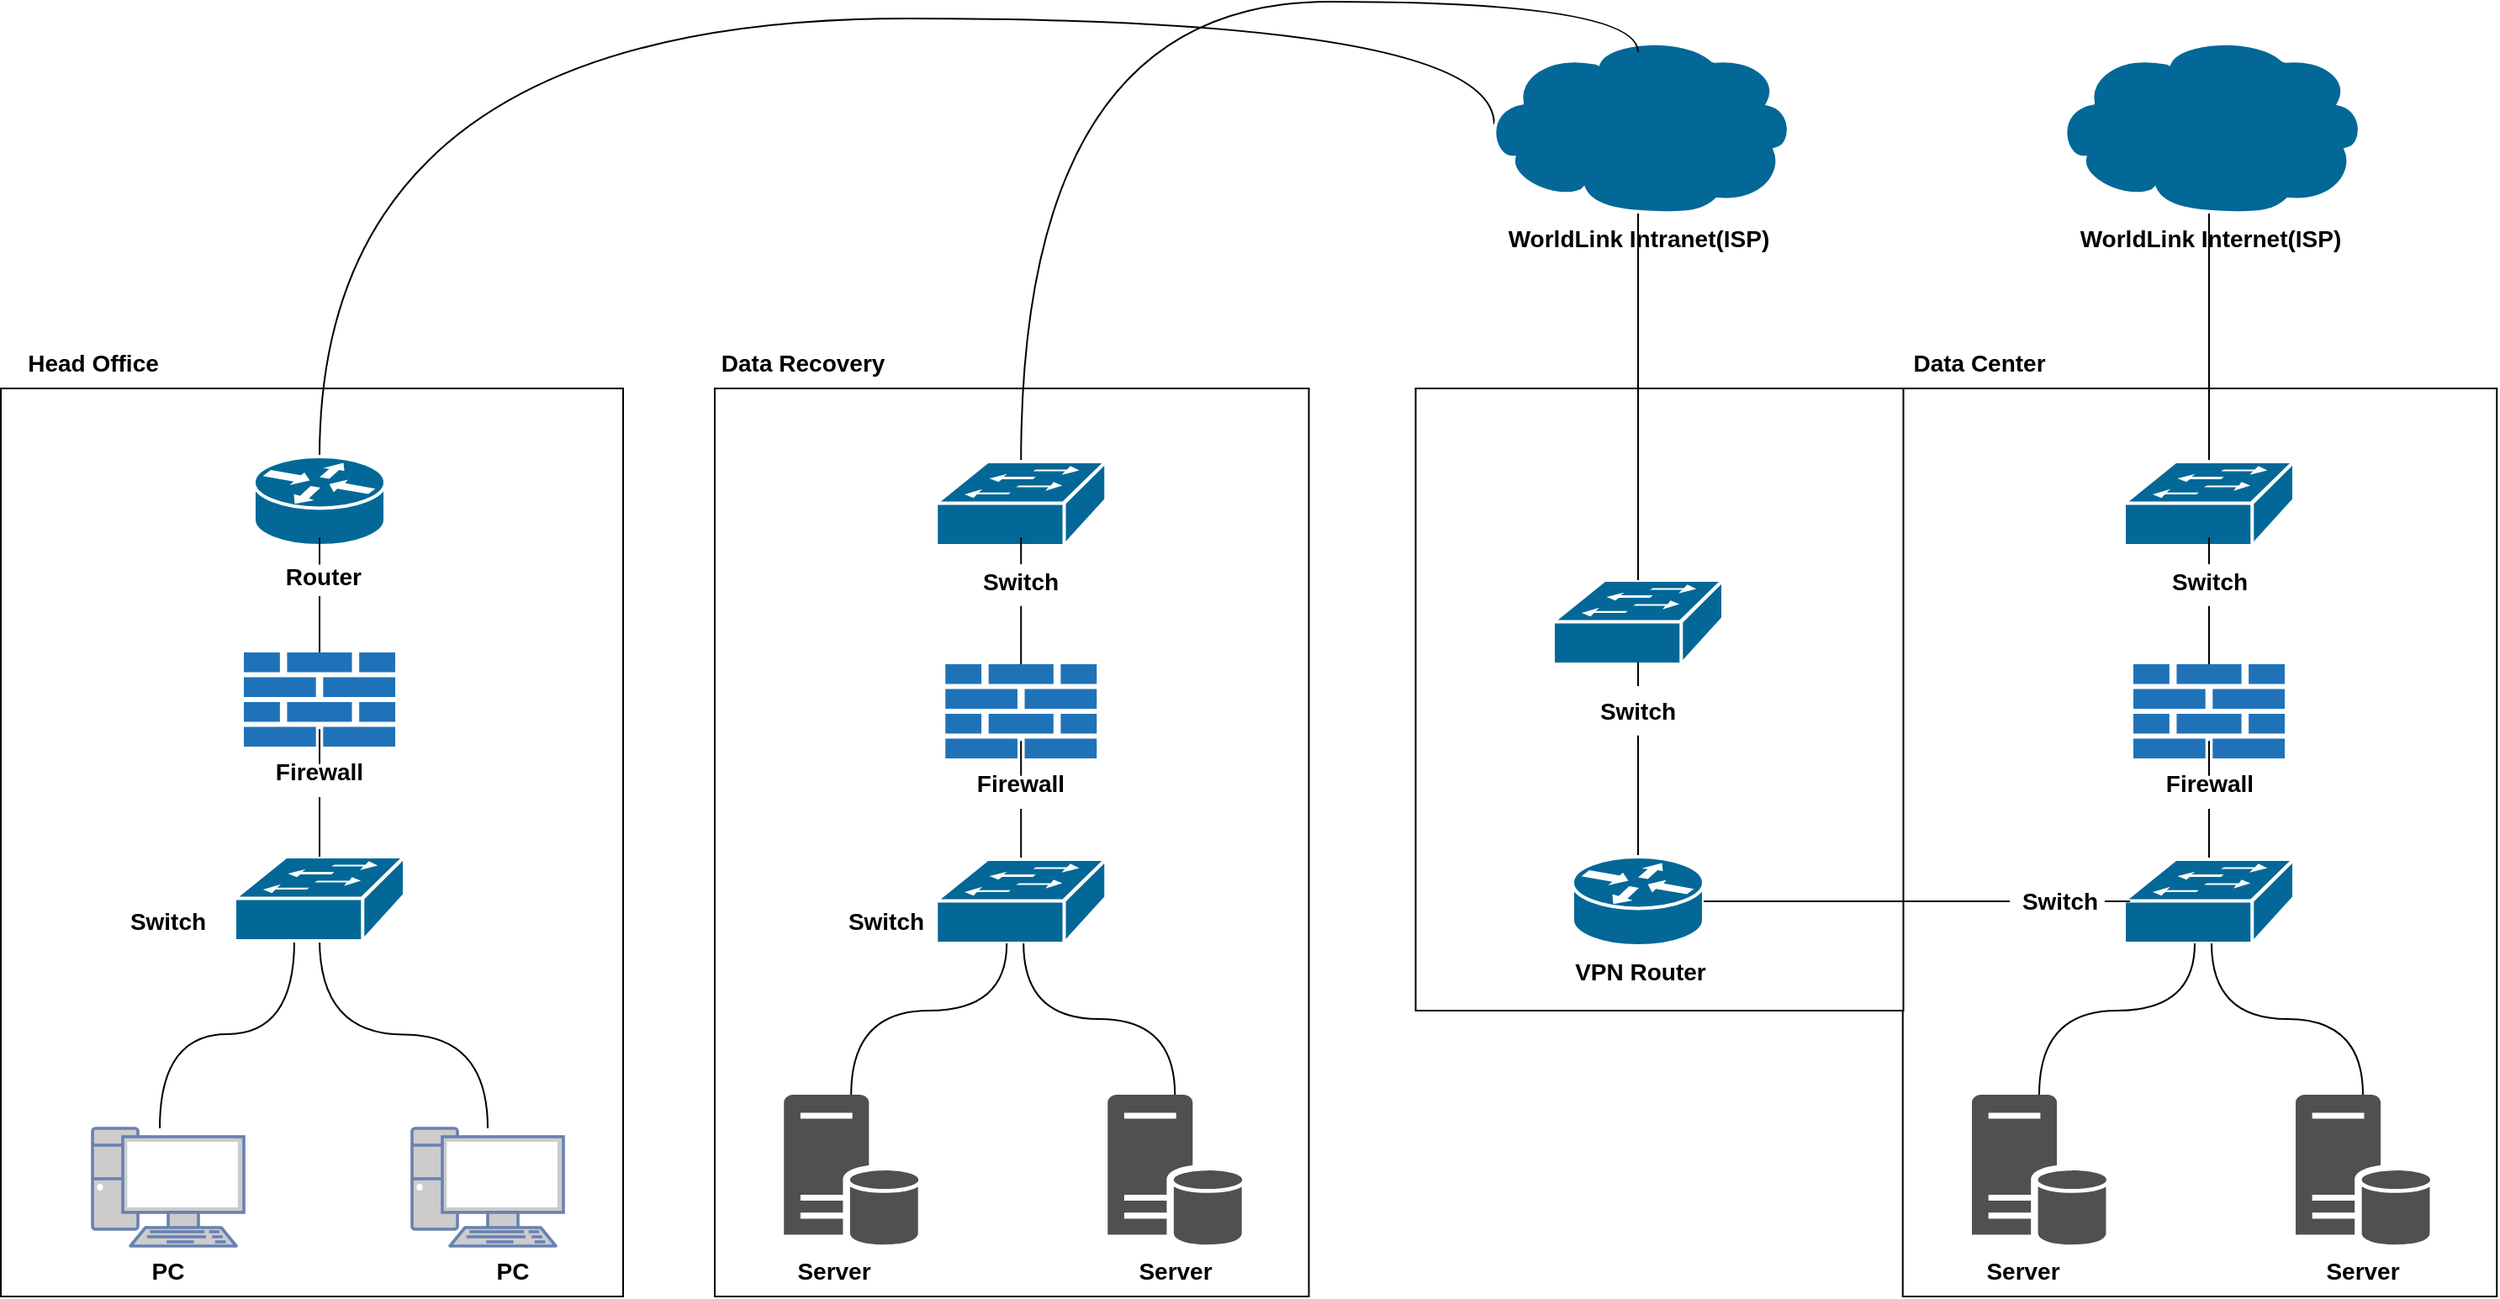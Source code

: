<mxfile version="18.0.7" type="device"><diagram id="8mRKOqxI6-9kS57yZRVi" name="Page-1"><mxGraphModel dx="2272" dy="856" grid="1" gridSize="10" guides="1" tooltips="1" connect="1" arrows="1" fold="1" page="1" pageScale="1" pageWidth="850" pageHeight="1100" math="0" shadow="0"><root><mxCell id="0"/><mxCell id="1" parent="0"/><mxCell id="EiAGUUDJ2WkrxEvzNqrS-2" value="" style="rounded=0;whiteSpace=wrap;html=1;gradientColor=#ffffff;" parent="1" vertex="1"><mxGeometry x="786.38" y="260" width="353.25" height="540" as="geometry"/></mxCell><mxCell id="EiAGUUDJ2WkrxEvzNqrS-7" value="" style="rounded=0;whiteSpace=wrap;html=1;" parent="1" vertex="1"><mxGeometry x="-344.5" y="260" width="370" height="540" as="geometry"/></mxCell><mxCell id="EiAGUUDJ2WkrxEvzNqrS-37" style="edgeStyle=orthogonalEdgeStyle;curved=1;rounded=0;jumpStyle=arc;orthogonalLoop=1;jettySize=auto;html=1;endArrow=none;endFill=0;elbow=vertical;" parent="1" source="EiAGUUDJ2WkrxEvzNqrS-1" target="EiAGUUDJ2WkrxEvzNqrS-20" edge="1"><mxGeometry relative="1" as="geometry"/></mxCell><mxCell id="EiAGUUDJ2WkrxEvzNqrS-1" value="&lt;b&gt;&lt;font style=&quot;font-size: 14px;&quot;&gt;WorldLink Internet(ISP)&lt;/font&gt;&lt;/b&gt;" style="shape=mxgraph.cisco.storage.cloud;sketch=0;html=1;pointerEvents=1;dashed=0;fillColor=#036897;strokeColor=#ffffff;strokeWidth=2;verticalLabelPosition=bottom;verticalAlign=top;align=center;outlineConnect=0;" parent="1" vertex="1"><mxGeometry x="875.5" y="50" width="186" height="106" as="geometry"/></mxCell><mxCell id="EiAGUUDJ2WkrxEvzNqrS-3" value="&lt;font style=&quot;font-size: 14px;&quot;&gt;&lt;b&gt;Data Center&lt;/b&gt;&lt;/font&gt;" style="text;html=1;strokeColor=none;fillColor=none;align=center;verticalAlign=middle;whiteSpace=wrap;rounded=0;" parent="1" vertex="1"><mxGeometry x="786.75" y="230" width="90" height="30" as="geometry"/></mxCell><mxCell id="EiAGUUDJ2WkrxEvzNqrS-117" style="edgeStyle=orthogonalEdgeStyle;curved=1;rounded=0;jumpStyle=arc;orthogonalLoop=1;jettySize=auto;html=1;exitX=0.5;exitY=0.98;exitDx=0;exitDy=0;exitPerimeter=0;fontSize=14;endArrow=none;endFill=0;elbow=vertical;" parent="1" source="EiAGUUDJ2WkrxEvzNqrS-10" target="EiAGUUDJ2WkrxEvzNqrS-19" edge="1"><mxGeometry relative="1" as="geometry"/></mxCell><mxCell id="EiAGUUDJ2WkrxEvzNqrS-118" style="edgeStyle=orthogonalEdgeStyle;curved=1;rounded=0;jumpStyle=arc;orthogonalLoop=1;jettySize=auto;html=1;fontSize=14;endArrow=none;endFill=0;elbow=vertical;" parent="1" source="EiAGUUDJ2WkrxEvzNqrS-10" target="EiAGUUDJ2WkrxEvzNqrS-17" edge="1"><mxGeometry relative="1" as="geometry"><Array as="points"><mxPoint x="-170" y="644"/><mxPoint x="-250" y="644"/></Array></mxGeometry></mxCell><mxCell id="EiAGUUDJ2WkrxEvzNqrS-119" style="edgeStyle=orthogonalEdgeStyle;curved=1;rounded=0;jumpStyle=arc;orthogonalLoop=1;jettySize=auto;html=1;fontSize=14;endArrow=none;endFill=0;elbow=vertical;startArrow=none;" parent="1" source="EiAGUUDJ2WkrxEvzNqrS-110" target="EiAGUUDJ2WkrxEvzNqrS-108" edge="1"><mxGeometry relative="1" as="geometry"/></mxCell><mxCell id="EiAGUUDJ2WkrxEvzNqrS-10" value="" style="shape=mxgraph.cisco.switches.workgroup_switch;sketch=0;html=1;pointerEvents=1;dashed=0;fillColor=#036897;strokeColor=#ffffff;strokeWidth=2;verticalLabelPosition=bottom;verticalAlign=top;align=center;outlineConnect=0;" parent="1" vertex="1"><mxGeometry x="-205.5" y="538.5" width="101" height="50" as="geometry"/></mxCell><mxCell id="EiAGUUDJ2WkrxEvzNqrS-121" style="edgeStyle=orthogonalEdgeStyle;curved=1;rounded=0;jumpStyle=arc;orthogonalLoop=1;jettySize=auto;html=1;exitX=0.5;exitY=0;exitDx=0;exitDy=0;exitPerimeter=0;entryX=0.04;entryY=0.5;entryDx=0;entryDy=0;entryPerimeter=0;fontSize=14;endArrow=none;endFill=0;elbow=vertical;" parent="1" source="EiAGUUDJ2WkrxEvzNqrS-13" target="EiAGUUDJ2WkrxEvzNqrS-27" edge="1"><mxGeometry relative="1" as="geometry"><Array as="points"><mxPoint x="-155" y="40"/><mxPoint x="543" y="40"/></Array></mxGeometry></mxCell><mxCell id="EiAGUUDJ2WkrxEvzNqrS-13" value="" style="shape=mxgraph.cisco.routers.router;html=1;pointerEvents=1;dashed=0;fillColor=#036897;strokeColor=#ffffff;strokeWidth=2;verticalLabelPosition=bottom;verticalAlign=top;align=center;outlineConnect=0;" parent="1" vertex="1"><mxGeometry x="-194" y="300.5" width="78" height="53" as="geometry"/></mxCell><mxCell id="EiAGUUDJ2WkrxEvzNqrS-17" value="" style="fontColor=#0066CC;verticalAlign=top;verticalLabelPosition=bottom;labelPosition=center;align=center;html=1;outlineConnect=0;fillColor=#CCCCCC;strokeColor=#6881B3;gradientColor=none;gradientDirection=north;strokeWidth=2;shape=mxgraph.networks.pc;" parent="1" vertex="1"><mxGeometry x="-290" y="700" width="90" height="70" as="geometry"/></mxCell><mxCell id="EiAGUUDJ2WkrxEvzNqrS-19" value="" style="fontColor=#0066CC;verticalAlign=top;verticalLabelPosition=bottom;labelPosition=center;align=center;html=1;outlineConnect=0;fillColor=#CCCCCC;strokeColor=#6881B3;gradientColor=none;gradientDirection=north;strokeWidth=2;shape=mxgraph.networks.pc;" parent="1" vertex="1"><mxGeometry x="-100" y="700" width="90" height="70" as="geometry"/></mxCell><mxCell id="EiAGUUDJ2WkrxEvzNqrS-20" value="" style="shape=mxgraph.cisco.switches.workgroup_switch;sketch=0;html=1;pointerEvents=1;dashed=0;fillColor=#036897;strokeColor=#ffffff;strokeWidth=2;verticalLabelPosition=bottom;verticalAlign=top;align=center;outlineConnect=0;" parent="1" vertex="1"><mxGeometry x="918" y="303.5" width="101" height="50" as="geometry"/></mxCell><mxCell id="EiAGUUDJ2WkrxEvzNqrS-33" style="edgeStyle=orthogonalEdgeStyle;rounded=0;orthogonalLoop=1;jettySize=auto;html=1;endArrow=none;endFill=0;curved=1;startArrow=none;" parent="1" source="EiAGUUDJ2WkrxEvzNqrS-66" target="EiAGUUDJ2WkrxEvzNqrS-22" edge="1"><mxGeometry relative="1" as="geometry"/></mxCell><mxCell id="EiAGUUDJ2WkrxEvzNqrS-36" style="edgeStyle=orthogonalEdgeStyle;rounded=0;jumpStyle=arc;orthogonalLoop=1;jettySize=auto;html=1;entryX=0.5;entryY=0.98;entryDx=0;entryDy=0;entryPerimeter=0;endArrow=none;endFill=0;elbow=vertical;curved=1;startArrow=none;" parent="1" source="EiAGUUDJ2WkrxEvzNqrS-58" target="EiAGUUDJ2WkrxEvzNqrS-20" edge="1"><mxGeometry relative="1" as="geometry"/></mxCell><mxCell id="EiAGUUDJ2WkrxEvzNqrS-21" value="" style="sketch=0;pointerEvents=1;shadow=0;dashed=0;html=1;strokeColor=none;labelPosition=center;verticalLabelPosition=bottom;verticalAlign=top;outlineConnect=0;align=center;shape=mxgraph.office.concepts.firewall;fillColor=#2072B8;" parent="1" vertex="1"><mxGeometry x="923.5" y="424" width="90" height="56" as="geometry"/></mxCell><mxCell id="EiAGUUDJ2WkrxEvzNqrS-22" value="" style="shape=mxgraph.cisco.switches.workgroup_switch;sketch=0;html=1;pointerEvents=1;dashed=0;fillColor=#036897;strokeColor=#ffffff;strokeWidth=2;verticalLabelPosition=bottom;verticalAlign=top;align=center;outlineConnect=0;" parent="1" vertex="1"><mxGeometry x="918" y="540" width="101" height="50" as="geometry"/></mxCell><mxCell id="EiAGUUDJ2WkrxEvzNqrS-38" value="" style="rounded=0;whiteSpace=wrap;html=1;gradientColor=#ffffff;" parent="1" vertex="1"><mxGeometry x="496.75" y="260" width="290" height="370" as="geometry"/></mxCell><mxCell id="EiAGUUDJ2WkrxEvzNqrS-40" style="edgeStyle=orthogonalEdgeStyle;curved=1;rounded=0;jumpStyle=arc;orthogonalLoop=1;jettySize=auto;html=1;exitX=0.5;exitY=0.98;exitDx=0;exitDy=0;exitPerimeter=0;endArrow=none;endFill=0;elbow=vertical;startArrow=none;" parent="1" source="EiAGUUDJ2WkrxEvzNqrS-57" target="EiAGUUDJ2WkrxEvzNqrS-26" edge="1"><mxGeometry relative="1" as="geometry"/></mxCell><mxCell id="EiAGUUDJ2WkrxEvzNqrS-25" value="" style="shape=mxgraph.cisco.switches.workgroup_switch;sketch=0;html=1;pointerEvents=1;dashed=0;fillColor=#036897;strokeColor=#ffffff;strokeWidth=2;verticalLabelPosition=bottom;verticalAlign=top;align=center;outlineConnect=0;" parent="1" vertex="1"><mxGeometry x="578.5" y="374" width="101" height="50" as="geometry"/></mxCell><mxCell id="EiAGUUDJ2WkrxEvzNqrS-41" style="edgeStyle=orthogonalEdgeStyle;curved=1;rounded=0;jumpStyle=arc;orthogonalLoop=1;jettySize=auto;html=1;entryX=0;entryY=0.5;entryDx=0;entryDy=0;entryPerimeter=0;endArrow=none;endFill=0;elbow=vertical;startArrow=none;" parent="1" source="EiAGUUDJ2WkrxEvzNqrS-61" target="EiAGUUDJ2WkrxEvzNqrS-22" edge="1"><mxGeometry relative="1" as="geometry"/></mxCell><mxCell id="EiAGUUDJ2WkrxEvzNqrS-26" value="" style="shape=mxgraph.cisco.routers.router;html=1;pointerEvents=1;dashed=0;fillColor=#036897;strokeColor=#ffffff;strokeWidth=2;verticalLabelPosition=bottom;verticalAlign=top;align=center;outlineConnect=0;" parent="1" vertex="1"><mxGeometry x="590" y="538.5" width="78" height="53" as="geometry"/></mxCell><mxCell id="EiAGUUDJ2WkrxEvzNqrS-39" style="edgeStyle=orthogonalEdgeStyle;curved=1;rounded=0;jumpStyle=arc;orthogonalLoop=1;jettySize=auto;html=1;endArrow=none;endFill=0;elbow=vertical;" parent="1" source="EiAGUUDJ2WkrxEvzNqrS-27" target="EiAGUUDJ2WkrxEvzNqrS-25" edge="1"><mxGeometry relative="1" as="geometry"/></mxCell><mxCell id="EiAGUUDJ2WkrxEvzNqrS-27" value="&lt;font style=&quot;font-size: 14px;&quot;&gt;&lt;b&gt;WorldLink Intranet(ISP)&lt;/b&gt;&lt;/font&gt;" style="shape=mxgraph.cisco.storage.cloud;sketch=0;html=1;pointerEvents=1;dashed=0;fillColor=#036897;strokeColor=#ffffff;strokeWidth=2;verticalLabelPosition=bottom;verticalAlign=top;align=center;outlineConnect=0;" parent="1" vertex="1"><mxGeometry x="536" y="50" width="186" height="106" as="geometry"/></mxCell><mxCell id="EiAGUUDJ2WkrxEvzNqrS-54" style="edgeStyle=orthogonalEdgeStyle;curved=1;rounded=0;jumpStyle=arc;orthogonalLoop=1;jettySize=auto;html=1;endArrow=none;endFill=0;elbow=vertical;" parent="1" source="EiAGUUDJ2WkrxEvzNqrS-28" target="EiAGUUDJ2WkrxEvzNqrS-22" edge="1"><mxGeometry relative="1" as="geometry"><Array as="points"><mxPoint x="1060" y="635"/><mxPoint x="970" y="635"/></Array></mxGeometry></mxCell><mxCell id="EiAGUUDJ2WkrxEvzNqrS-28" value="" style="sketch=0;shadow=0;dashed=0;html=1;strokeColor=none;fillColor=#505050;labelPosition=center;verticalLabelPosition=bottom;verticalAlign=top;outlineConnect=0;align=center;shape=mxgraph.office.databases.database_server;" parent="1" vertex="1"><mxGeometry x="1020" y="680" width="80" height="90" as="geometry"/></mxCell><mxCell id="EiAGUUDJ2WkrxEvzNqrS-56" style="edgeStyle=orthogonalEdgeStyle;curved=1;rounded=0;jumpStyle=arc;orthogonalLoop=1;jettySize=auto;html=1;endArrow=none;endFill=0;elbow=vertical;" parent="1" source="EiAGUUDJ2WkrxEvzNqrS-52" target="EiAGUUDJ2WkrxEvzNqrS-22" edge="1"><mxGeometry relative="1" as="geometry"><Array as="points"><mxPoint x="867" y="630"/><mxPoint x="960" y="630"/></Array></mxGeometry></mxCell><mxCell id="EiAGUUDJ2WkrxEvzNqrS-52" value="" style="sketch=0;shadow=0;dashed=0;html=1;strokeColor=none;fillColor=#505050;labelPosition=center;verticalLabelPosition=bottom;verticalAlign=top;outlineConnect=0;align=center;shape=mxgraph.office.databases.database_server;" parent="1" vertex="1"><mxGeometry x="827.5" y="680" width="80" height="90" as="geometry"/></mxCell><mxCell id="EiAGUUDJ2WkrxEvzNqrS-58" value="&lt;b&gt;&lt;font style=&quot;font-size: 14px;&quot;&gt;Switch&lt;/font&gt;&lt;/b&gt;" style="text;html=1;strokeColor=none;fillColor=none;align=center;verticalAlign=middle;whiteSpace=wrap;rounded=0;" parent="1" vertex="1"><mxGeometry x="938.5" y="360" width="60" height="30" as="geometry"/></mxCell><mxCell id="EiAGUUDJ2WkrxEvzNqrS-59" value="" style="edgeStyle=orthogonalEdgeStyle;rounded=0;jumpStyle=arc;orthogonalLoop=1;jettySize=auto;html=1;entryX=0.5;entryY=0.98;entryDx=0;entryDy=0;entryPerimeter=0;endArrow=none;endFill=0;elbow=vertical;curved=1;" parent="1" source="EiAGUUDJ2WkrxEvzNqrS-21" target="EiAGUUDJ2WkrxEvzNqrS-58" edge="1"><mxGeometry relative="1" as="geometry"><mxPoint x="968.5" y="424" as="sourcePoint"/><mxPoint x="968.5" y="352.5" as="targetPoint"/></mxGeometry></mxCell><mxCell id="EiAGUUDJ2WkrxEvzNqrS-57" value="&lt;b&gt;&lt;font style=&quot;font-size: 14px;&quot;&gt;Switch&lt;/font&gt;&lt;/b&gt;" style="text;html=1;strokeColor=none;fillColor=none;align=center;verticalAlign=middle;whiteSpace=wrap;rounded=0;" parent="1" vertex="1"><mxGeometry x="599" y="437" width="60" height="30" as="geometry"/></mxCell><mxCell id="EiAGUUDJ2WkrxEvzNqrS-60" value="" style="edgeStyle=orthogonalEdgeStyle;curved=1;rounded=0;jumpStyle=arc;orthogonalLoop=1;jettySize=auto;html=1;exitX=0.5;exitY=0.98;exitDx=0;exitDy=0;exitPerimeter=0;endArrow=none;endFill=0;elbow=vertical;" parent="1" source="EiAGUUDJ2WkrxEvzNqrS-25" target="EiAGUUDJ2WkrxEvzNqrS-57" edge="1"><mxGeometry relative="1" as="geometry"><mxPoint x="629" y="423" as="sourcePoint"/><mxPoint x="629" y="537" as="targetPoint"/></mxGeometry></mxCell><mxCell id="EiAGUUDJ2WkrxEvzNqrS-61" value="&lt;b&gt;&lt;font style=&quot;font-size: 14px;&quot;&gt;Switch&lt;/font&gt;&lt;/b&gt;" style="text;html=1;strokeColor=none;fillColor=none;align=center;verticalAlign=middle;whiteSpace=wrap;rounded=0;" parent="1" vertex="1"><mxGeometry x="850" y="550" width="60" height="30" as="geometry"/></mxCell><mxCell id="EiAGUUDJ2WkrxEvzNqrS-64" value="" style="edgeStyle=orthogonalEdgeStyle;curved=1;rounded=0;jumpStyle=arc;orthogonalLoop=1;jettySize=auto;html=1;entryX=0;entryY=0.5;entryDx=0;entryDy=0;entryPerimeter=0;endArrow=none;endFill=0;elbow=vertical;" parent="1" source="EiAGUUDJ2WkrxEvzNqrS-26" target="EiAGUUDJ2WkrxEvzNqrS-61" edge="1"><mxGeometry relative="1" as="geometry"><mxPoint x="668" y="563.524" as="sourcePoint"/><mxPoint x="918" y="565" as="targetPoint"/></mxGeometry></mxCell><mxCell id="EiAGUUDJ2WkrxEvzNqrS-65" value="&lt;b&gt;&lt;font style=&quot;font-size: 14px;&quot;&gt;VPN Router&lt;/font&gt;&lt;/b&gt;" style="text;html=1;strokeColor=none;fillColor=none;align=center;verticalAlign=middle;whiteSpace=wrap;rounded=0;" parent="1" vertex="1"><mxGeometry x="590" y="591.5" width="81" height="30" as="geometry"/></mxCell><mxCell id="EiAGUUDJ2WkrxEvzNqrS-66" value="&lt;b&gt;&lt;font style=&quot;font-size: 14px;&quot;&gt;Firewall&lt;/font&gt;&lt;/b&gt;" style="text;html=1;strokeColor=none;fillColor=none;align=center;verticalAlign=middle;whiteSpace=wrap;rounded=0;" parent="1" vertex="1"><mxGeometry x="938.5" y="480" width="60" height="30" as="geometry"/></mxCell><mxCell id="EiAGUUDJ2WkrxEvzNqrS-67" value="" style="edgeStyle=orthogonalEdgeStyle;rounded=0;orthogonalLoop=1;jettySize=auto;html=1;endArrow=none;endFill=0;curved=1;" parent="1" source="EiAGUUDJ2WkrxEvzNqrS-21" target="EiAGUUDJ2WkrxEvzNqrS-66" edge="1"><mxGeometry relative="1" as="geometry"><mxPoint x="968.5" y="480" as="sourcePoint"/><mxPoint x="968.5" y="540" as="targetPoint"/></mxGeometry></mxCell><mxCell id="EiAGUUDJ2WkrxEvzNqrS-68" value="&lt;b&gt;&lt;font style=&quot;font-size: 14px;&quot;&gt;Server&lt;/font&gt;&lt;/b&gt;" style="text;html=1;strokeColor=none;fillColor=none;align=center;verticalAlign=middle;whiteSpace=wrap;rounded=0;" parent="1" vertex="1"><mxGeometry x="827.5" y="770" width="60" height="30" as="geometry"/></mxCell><mxCell id="EiAGUUDJ2WkrxEvzNqrS-69" value="&lt;b&gt;&lt;font style=&quot;font-size: 14px;&quot;&gt;Server&lt;/font&gt;&lt;/b&gt;" style="text;html=1;strokeColor=none;fillColor=none;align=center;verticalAlign=middle;whiteSpace=wrap;rounded=0;" parent="1" vertex="1"><mxGeometry x="1030" y="770" width="60" height="30" as="geometry"/></mxCell><mxCell id="EiAGUUDJ2WkrxEvzNqrS-88" value="" style="rounded=0;whiteSpace=wrap;html=1;gradientColor=#ffffff;" parent="1" vertex="1"><mxGeometry x="80" y="260" width="353.25" height="540" as="geometry"/></mxCell><mxCell id="EiAGUUDJ2WkrxEvzNqrS-122" style="edgeStyle=orthogonalEdgeStyle;curved=1;rounded=0;jumpStyle=arc;orthogonalLoop=1;jettySize=auto;html=1;fontSize=14;endArrow=none;endFill=0;elbow=vertical;" parent="1" source="EiAGUUDJ2WkrxEvzNqrS-89" edge="1"><mxGeometry relative="1" as="geometry"><mxPoint x="629" y="60" as="targetPoint"/><Array as="points"><mxPoint x="262" y="30"/><mxPoint x="629" y="30"/></Array></mxGeometry></mxCell><mxCell id="EiAGUUDJ2WkrxEvzNqrS-89" value="" style="shape=mxgraph.cisco.switches.workgroup_switch;sketch=0;html=1;pointerEvents=1;dashed=0;fillColor=#036897;strokeColor=#ffffff;strokeWidth=2;verticalLabelPosition=bottom;verticalAlign=top;align=center;outlineConnect=0;" parent="1" vertex="1"><mxGeometry x="211.62" y="303.5" width="101" height="50" as="geometry"/></mxCell><mxCell id="EiAGUUDJ2WkrxEvzNqrS-90" style="edgeStyle=orthogonalEdgeStyle;rounded=0;orthogonalLoop=1;jettySize=auto;html=1;endArrow=none;endFill=0;curved=1;startArrow=none;" parent="1" source="EiAGUUDJ2WkrxEvzNqrS-102" target="EiAGUUDJ2WkrxEvzNqrS-93" edge="1"><mxGeometry relative="1" as="geometry"/></mxCell><mxCell id="EiAGUUDJ2WkrxEvzNqrS-91" style="edgeStyle=orthogonalEdgeStyle;rounded=0;jumpStyle=arc;orthogonalLoop=1;jettySize=auto;html=1;entryX=0.5;entryY=0.98;entryDx=0;entryDy=0;entryPerimeter=0;endArrow=none;endFill=0;elbow=vertical;curved=1;startArrow=none;" parent="1" source="EiAGUUDJ2WkrxEvzNqrS-99" target="EiAGUUDJ2WkrxEvzNqrS-89" edge="1"><mxGeometry relative="1" as="geometry"/></mxCell><mxCell id="EiAGUUDJ2WkrxEvzNqrS-92" value="" style="sketch=0;pointerEvents=1;shadow=0;dashed=0;html=1;strokeColor=none;labelPosition=center;verticalLabelPosition=bottom;verticalAlign=top;outlineConnect=0;align=center;shape=mxgraph.office.concepts.firewall;fillColor=#2072B8;" parent="1" vertex="1"><mxGeometry x="217.12" y="424" width="90" height="56" as="geometry"/></mxCell><mxCell id="EiAGUUDJ2WkrxEvzNqrS-93" value="" style="shape=mxgraph.cisco.switches.workgroup_switch;sketch=0;html=1;pointerEvents=1;dashed=0;fillColor=#036897;strokeColor=#ffffff;strokeWidth=2;verticalLabelPosition=bottom;verticalAlign=top;align=center;outlineConnect=0;" parent="1" vertex="1"><mxGeometry x="211.62" y="540" width="101" height="50" as="geometry"/></mxCell><mxCell id="EiAGUUDJ2WkrxEvzNqrS-95" style="edgeStyle=orthogonalEdgeStyle;curved=1;rounded=0;jumpStyle=arc;orthogonalLoop=1;jettySize=auto;html=1;endArrow=none;endFill=0;elbow=vertical;" parent="1" source="EiAGUUDJ2WkrxEvzNqrS-96" target="EiAGUUDJ2WkrxEvzNqrS-93" edge="1"><mxGeometry relative="1" as="geometry"><Array as="points"><mxPoint x="353.62" y="635"/><mxPoint x="263.62" y="635"/></Array></mxGeometry></mxCell><mxCell id="EiAGUUDJ2WkrxEvzNqrS-96" value="" style="sketch=0;shadow=0;dashed=0;html=1;strokeColor=none;fillColor=#505050;labelPosition=center;verticalLabelPosition=bottom;verticalAlign=top;outlineConnect=0;align=center;shape=mxgraph.office.databases.database_server;" parent="1" vertex="1"><mxGeometry x="313.62" y="680" width="80" height="90" as="geometry"/></mxCell><mxCell id="EiAGUUDJ2WkrxEvzNqrS-97" style="edgeStyle=orthogonalEdgeStyle;curved=1;rounded=0;jumpStyle=arc;orthogonalLoop=1;jettySize=auto;html=1;endArrow=none;endFill=0;elbow=vertical;" parent="1" source="EiAGUUDJ2WkrxEvzNqrS-98" target="EiAGUUDJ2WkrxEvzNqrS-93" edge="1"><mxGeometry relative="1" as="geometry"><Array as="points"><mxPoint x="160.62" y="630"/><mxPoint x="253.62" y="630"/></Array></mxGeometry></mxCell><mxCell id="EiAGUUDJ2WkrxEvzNqrS-98" value="" style="sketch=0;shadow=0;dashed=0;html=1;strokeColor=none;fillColor=#505050;labelPosition=center;verticalLabelPosition=bottom;verticalAlign=top;outlineConnect=0;align=center;shape=mxgraph.office.databases.database_server;" parent="1" vertex="1"><mxGeometry x="121.12" y="680" width="80" height="90" as="geometry"/></mxCell><mxCell id="EiAGUUDJ2WkrxEvzNqrS-99" value="&lt;b&gt;&lt;font style=&quot;font-size: 14px;&quot;&gt;Switch&lt;/font&gt;&lt;/b&gt;" style="text;html=1;strokeColor=none;fillColor=none;align=center;verticalAlign=middle;whiteSpace=wrap;rounded=0;" parent="1" vertex="1"><mxGeometry x="232.12" y="360" width="60" height="30" as="geometry"/></mxCell><mxCell id="EiAGUUDJ2WkrxEvzNqrS-100" value="" style="edgeStyle=orthogonalEdgeStyle;rounded=0;jumpStyle=arc;orthogonalLoop=1;jettySize=auto;html=1;entryX=0.5;entryY=0.98;entryDx=0;entryDy=0;entryPerimeter=0;endArrow=none;endFill=0;elbow=vertical;curved=1;" parent="1" source="EiAGUUDJ2WkrxEvzNqrS-92" target="EiAGUUDJ2WkrxEvzNqrS-99" edge="1"><mxGeometry relative="1" as="geometry"><mxPoint x="262.12" y="424" as="sourcePoint"/><mxPoint x="262.12" y="352.5" as="targetPoint"/></mxGeometry></mxCell><mxCell id="EiAGUUDJ2WkrxEvzNqrS-101" value="&lt;b&gt;&lt;font style=&quot;font-size: 14px;&quot;&gt;Switch&lt;/font&gt;&lt;/b&gt;" style="text;html=1;strokeColor=none;fillColor=none;align=center;verticalAlign=middle;whiteSpace=wrap;rounded=0;" parent="1" vertex="1"><mxGeometry x="151.62" y="561.5" width="60" height="30" as="geometry"/></mxCell><mxCell id="EiAGUUDJ2WkrxEvzNqrS-102" value="&lt;b&gt;&lt;font style=&quot;font-size: 14px;&quot;&gt;Firewall&lt;/font&gt;&lt;/b&gt;" style="text;html=1;strokeColor=none;fillColor=none;align=center;verticalAlign=middle;whiteSpace=wrap;rounded=0;" parent="1" vertex="1"><mxGeometry x="232.12" y="480" width="60" height="30" as="geometry"/></mxCell><mxCell id="EiAGUUDJ2WkrxEvzNqrS-103" value="" style="edgeStyle=orthogonalEdgeStyle;rounded=0;orthogonalLoop=1;jettySize=auto;html=1;endArrow=none;endFill=0;curved=1;" parent="1" source="EiAGUUDJ2WkrxEvzNqrS-92" target="EiAGUUDJ2WkrxEvzNqrS-102" edge="1"><mxGeometry relative="1" as="geometry"><mxPoint x="262.12" y="480" as="sourcePoint"/><mxPoint x="262.12" y="540" as="targetPoint"/></mxGeometry></mxCell><mxCell id="EiAGUUDJ2WkrxEvzNqrS-104" value="&lt;b&gt;&lt;font style=&quot;font-size: 14px;&quot;&gt;Server&lt;/font&gt;&lt;/b&gt;" style="text;html=1;strokeColor=none;fillColor=none;align=center;verticalAlign=middle;whiteSpace=wrap;rounded=0;" parent="1" vertex="1"><mxGeometry x="121.12" y="770" width="60" height="30" as="geometry"/></mxCell><mxCell id="EiAGUUDJ2WkrxEvzNqrS-105" value="&lt;b&gt;&lt;font style=&quot;font-size: 14px;&quot;&gt;Server&lt;/font&gt;&lt;/b&gt;" style="text;html=1;strokeColor=none;fillColor=none;align=center;verticalAlign=middle;whiteSpace=wrap;rounded=0;" parent="1" vertex="1"><mxGeometry x="323.62" y="770" width="60" height="30" as="geometry"/></mxCell><mxCell id="EiAGUUDJ2WkrxEvzNqrS-106" value="&lt;b&gt;&lt;font style=&quot;font-size: 14px;&quot;&gt;PC&lt;/font&gt;&lt;/b&gt;" style="text;html=1;strokeColor=none;fillColor=none;align=center;verticalAlign=middle;whiteSpace=wrap;rounded=0;" parent="1" vertex="1"><mxGeometry x="-275" y="770" width="60" height="30" as="geometry"/></mxCell><mxCell id="EiAGUUDJ2WkrxEvzNqrS-107" value="&lt;b&gt;&lt;font style=&quot;font-size: 14px;&quot;&gt;PC&lt;/font&gt;&lt;/b&gt;" style="text;html=1;strokeColor=none;fillColor=none;align=center;verticalAlign=middle;whiteSpace=wrap;rounded=0;" parent="1" vertex="1"><mxGeometry x="-70" y="770" width="60" height="30" as="geometry"/></mxCell><mxCell id="EiAGUUDJ2WkrxEvzNqrS-120" style="edgeStyle=orthogonalEdgeStyle;curved=1;rounded=0;jumpStyle=arc;orthogonalLoop=1;jettySize=auto;html=1;fontSize=14;endArrow=none;endFill=0;elbow=vertical;startArrow=none;" parent="1" source="EiAGUUDJ2WkrxEvzNqrS-109" target="EiAGUUDJ2WkrxEvzNqrS-13" edge="1"><mxGeometry relative="1" as="geometry"/></mxCell><mxCell id="EiAGUUDJ2WkrxEvzNqrS-108" value="" style="sketch=0;pointerEvents=1;shadow=0;dashed=0;html=1;strokeColor=none;labelPosition=center;verticalLabelPosition=bottom;verticalAlign=top;outlineConnect=0;align=center;shape=mxgraph.office.concepts.firewall;fillColor=#2072B8;" parent="1" vertex="1"><mxGeometry x="-200" y="417" width="90" height="56" as="geometry"/></mxCell><mxCell id="EiAGUUDJ2WkrxEvzNqrS-111" value="&lt;b&gt;&lt;font style=&quot;font-size: 14px;&quot;&gt;Switch&lt;/font&gt;&lt;/b&gt;" style="text;html=1;strokeColor=none;fillColor=none;align=center;verticalAlign=middle;whiteSpace=wrap;rounded=0;" parent="1" vertex="1"><mxGeometry x="-275" y="561.5" width="60" height="30" as="geometry"/></mxCell><mxCell id="EiAGUUDJ2WkrxEvzNqrS-112" value="&lt;font style=&quot;font-size: 14px;&quot;&gt;&lt;b&gt;Data Recovery&amp;nbsp;&lt;/b&gt;&lt;/font&gt;" style="text;html=1;strokeColor=none;fillColor=none;align=center;verticalAlign=middle;whiteSpace=wrap;rounded=0;" parent="1" vertex="1"><mxGeometry x="80" y="230" width="108.88" height="30" as="geometry"/></mxCell><mxCell id="EiAGUUDJ2WkrxEvzNqrS-113" value="&lt;font style=&quot;font-size: 14px;&quot;&gt;&lt;b&gt;Head Office&lt;/b&gt;&lt;/font&gt;" style="text;html=1;strokeColor=none;fillColor=none;align=center;verticalAlign=middle;whiteSpace=wrap;rounded=0;" parent="1" vertex="1"><mxGeometry x="-344.5" y="230" width="108.88" height="30" as="geometry"/></mxCell><mxCell id="EiAGUUDJ2WkrxEvzNqrS-109" value="&lt;b&gt;&lt;font style=&quot;font-size: 14px;&quot;&gt;&amp;nbsp;Router&lt;/font&gt;&lt;/b&gt;" style="text;html=1;strokeColor=none;fillColor=none;align=center;verticalAlign=middle;whiteSpace=wrap;rounded=0;" parent="1" vertex="1"><mxGeometry x="-195.5" y="360" width="81" height="23.5" as="geometry"/></mxCell><mxCell id="EiAGUUDJ2WkrxEvzNqrS-123" value="" style="edgeStyle=orthogonalEdgeStyle;curved=1;rounded=0;jumpStyle=arc;orthogonalLoop=1;jettySize=auto;html=1;fontSize=14;endArrow=none;endFill=0;elbow=vertical;" parent="1" source="EiAGUUDJ2WkrxEvzNqrS-108" target="EiAGUUDJ2WkrxEvzNqrS-109" edge="1"><mxGeometry relative="1" as="geometry"><mxPoint x="-155" y="417" as="sourcePoint"/><mxPoint x="-155" y="353.5" as="targetPoint"/></mxGeometry></mxCell><mxCell id="EiAGUUDJ2WkrxEvzNqrS-110" value="&lt;b&gt;&lt;font style=&quot;font-size: 14px;&quot;&gt;Firewall&lt;/font&gt;&lt;/b&gt;" style="text;html=1;strokeColor=none;fillColor=none;align=center;verticalAlign=middle;whiteSpace=wrap;rounded=0;" parent="1" vertex="1"><mxGeometry x="-185" y="473" width="60" height="30" as="geometry"/></mxCell><mxCell id="EiAGUUDJ2WkrxEvzNqrS-124" value="" style="edgeStyle=orthogonalEdgeStyle;curved=1;rounded=0;jumpStyle=arc;orthogonalLoop=1;jettySize=auto;html=1;fontSize=14;endArrow=none;endFill=0;elbow=vertical;" parent="1" source="EiAGUUDJ2WkrxEvzNqrS-10" target="EiAGUUDJ2WkrxEvzNqrS-110" edge="1"><mxGeometry relative="1" as="geometry"><mxPoint x="-155" y="538.5" as="sourcePoint"/><mxPoint x="-155" y="473" as="targetPoint"/></mxGeometry></mxCell></root></mxGraphModel></diagram></mxfile>